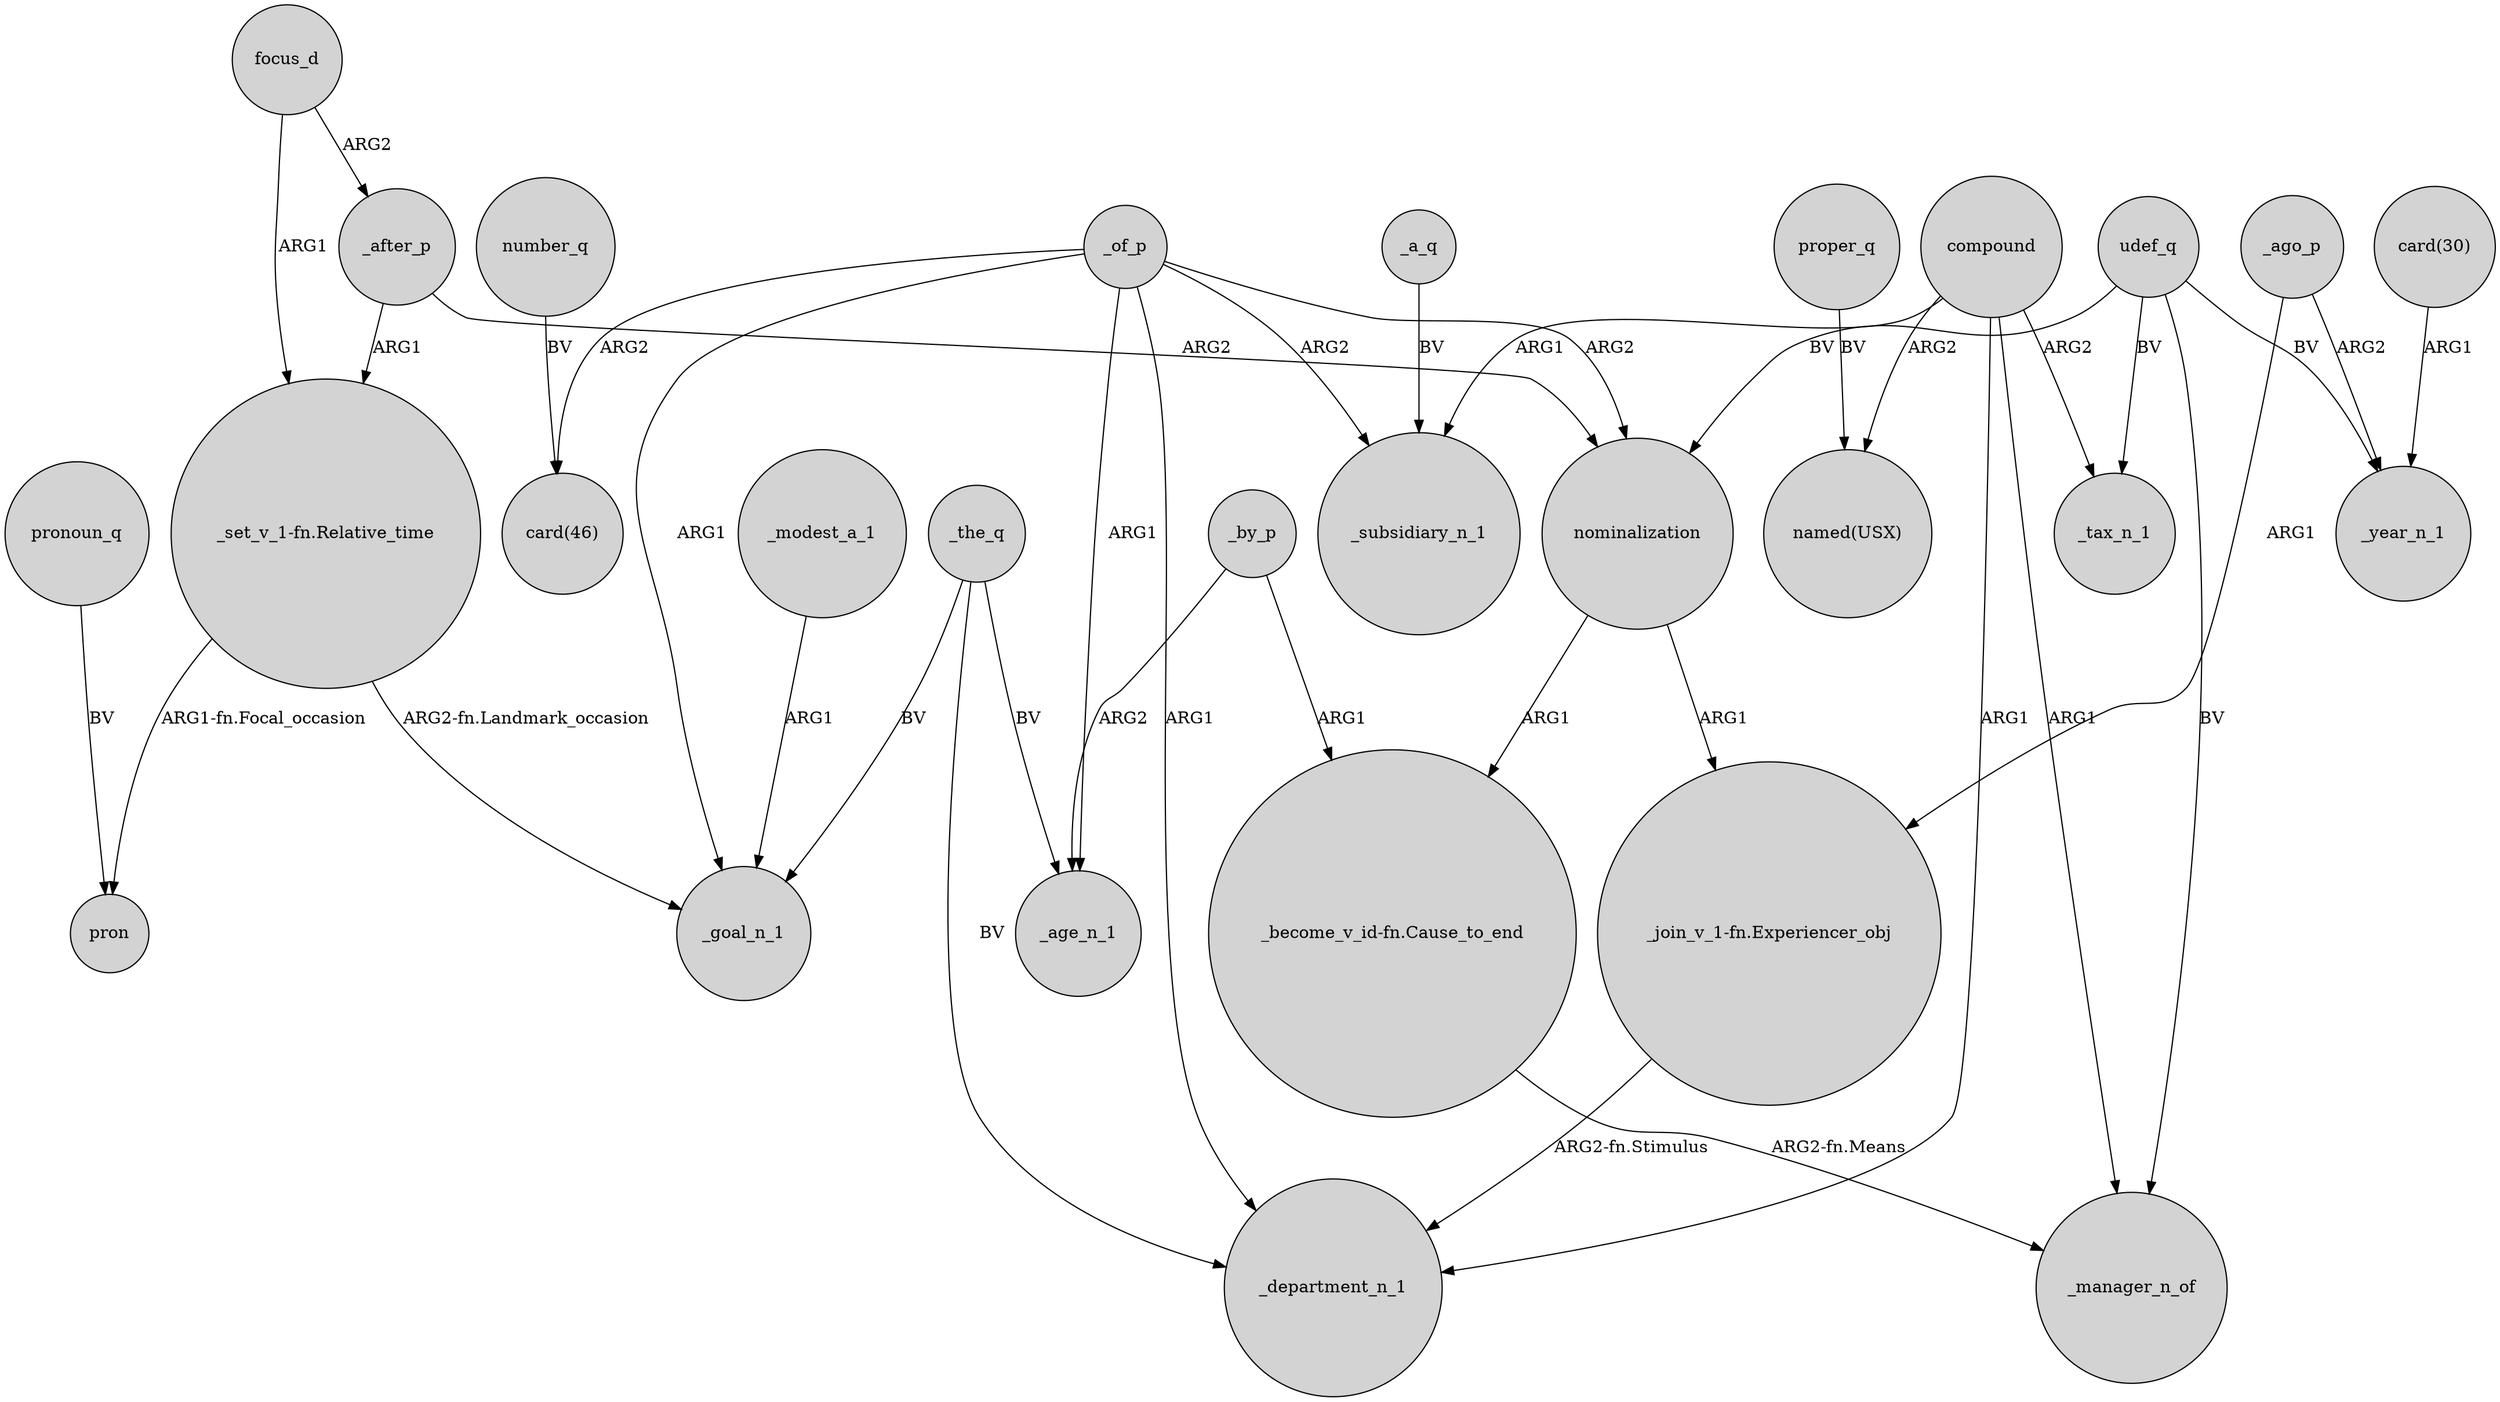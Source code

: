digraph {
	node [shape=circle style=filled]
	"_set_v_1-fn.Relative_time" -> pron [label="ARG1-fn.Focal_occasion"]
	_the_q -> _goal_n_1 [label=BV]
	_a_q -> _subsidiary_n_1 [label=BV]
	_modest_a_1 -> _goal_n_1 [label=ARG1]
	focus_d -> "_set_v_1-fn.Relative_time" [label=ARG1]
	compound -> _department_n_1 [label=ARG1]
	"card(30)" -> _year_n_1 [label=ARG1]
	_of_p -> _goal_n_1 [label=ARG1]
	"_join_v_1-fn.Experiencer_obj" -> _department_n_1 [label="ARG2-fn.Stimulus"]
	_by_p -> _age_n_1 [label=ARG2]
	udef_q -> _manager_n_of [label=BV]
	_of_p -> _subsidiary_n_1 [label=ARG2]
	udef_q -> nominalization [label=BV]
	udef_q -> _tax_n_1 [label=BV]
	"_become_v_id-fn.Cause_to_end" -> _manager_n_of [label="ARG2-fn.Means"]
	_of_p -> nominalization [label=ARG2]
	pronoun_q -> pron [label=BV]
	_after_p -> nominalization [label=ARG2]
	nominalization -> "_join_v_1-fn.Experiencer_obj" [label=ARG1]
	_the_q -> _age_n_1 [label=BV]
	_by_p -> "_become_v_id-fn.Cause_to_end" [label=ARG1]
	_ago_p -> "_join_v_1-fn.Experiencer_obj" [label=ARG1]
	_the_q -> _department_n_1 [label=BV]
	compound -> _tax_n_1 [label=ARG2]
	_of_p -> "card(46)" [label=ARG2]
	focus_d -> _after_p [label=ARG2]
	_ago_p -> _year_n_1 [label=ARG2]
	nominalization -> "_become_v_id-fn.Cause_to_end" [label=ARG1]
	number_q -> "card(46)" [label=BV]
	udef_q -> _year_n_1 [label=BV]
	_after_p -> "_set_v_1-fn.Relative_time" [label=ARG1]
	"_set_v_1-fn.Relative_time" -> _goal_n_1 [label="ARG2-fn.Landmark_occasion"]
	compound -> _subsidiary_n_1 [label=ARG1]
	_of_p -> _age_n_1 [label=ARG1]
	_of_p -> _department_n_1 [label=ARG1]
	compound -> _manager_n_of [label=ARG1]
	proper_q -> "named(USX)" [label=BV]
	compound -> "named(USX)" [label=ARG2]
}
